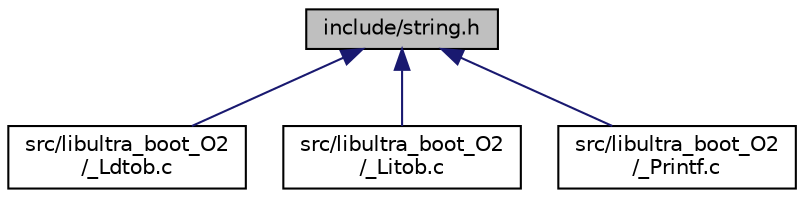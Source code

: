 digraph "include/string.h"
{
 // LATEX_PDF_SIZE
  edge [fontname="Helvetica",fontsize="10",labelfontname="Helvetica",labelfontsize="10"];
  node [fontname="Helvetica",fontsize="10",shape=record];
  Node1 [label="include/string.h",height=0.2,width=0.4,color="black", fillcolor="grey75", style="filled", fontcolor="black",tooltip=" "];
  Node1 -> Node2 [dir="back",color="midnightblue",fontsize="10",style="solid",fontname="Helvetica"];
  Node2 [label="src/libultra_boot_O2\l/_Ldtob.c",height=0.2,width=0.4,color="black", fillcolor="white", style="filled",URL="$d4/de7/__Ldtob_8c.html",tooltip=" "];
  Node1 -> Node3 [dir="back",color="midnightblue",fontsize="10",style="solid",fontname="Helvetica"];
  Node3 [label="src/libultra_boot_O2\l/_Litob.c",height=0.2,width=0.4,color="black", fillcolor="white", style="filled",URL="$d3/df5/__Litob_8c.html",tooltip=" "];
  Node1 -> Node4 [dir="back",color="midnightblue",fontsize="10",style="solid",fontname="Helvetica"];
  Node4 [label="src/libultra_boot_O2\l/_Printf.c",height=0.2,width=0.4,color="black", fillcolor="white", style="filled",URL="$d8/dd3/__Printf_8c.html",tooltip=" "];
}
